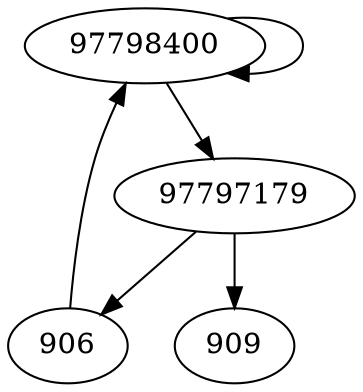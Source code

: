 digraph  {
97798400;
906;
97797179;
909;
97798400 -> 97797179;
97798400 -> 97798400;
906 -> 97798400;
97797179 -> 909;
97797179 -> 906;
}
